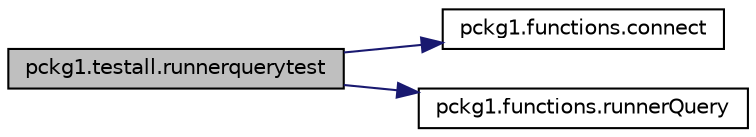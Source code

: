 digraph "pckg1.testall.runnerquerytest"
{
  edge [fontname="Helvetica",fontsize="10",labelfontname="Helvetica",labelfontsize="10"];
  node [fontname="Helvetica",fontsize="10",shape=record];
  rankdir="LR";
  Node1 [label="pckg1.testall.runnerquerytest",height=0.2,width=0.4,color="black", fillcolor="grey75", style="filled", fontcolor="black"];
  Node1 -> Node2 [color="midnightblue",fontsize="10",style="solid",fontname="Helvetica"];
  Node2 [label="pckg1.functions.connect",height=0.2,width=0.4,color="black", fillcolor="white", style="filled",URL="$classpckg1_1_1functions.html#a03c43be015166ff328685e2d22dac4d1"];
  Node1 -> Node3 [color="midnightblue",fontsize="10",style="solid",fontname="Helvetica"];
  Node3 [label="pckg1.functions.runnerQuery",height=0.2,width=0.4,color="black", fillcolor="white", style="filled",URL="$classpckg1_1_1functions.html#aedbb9931412796dd8d6e583722047a05"];
}
